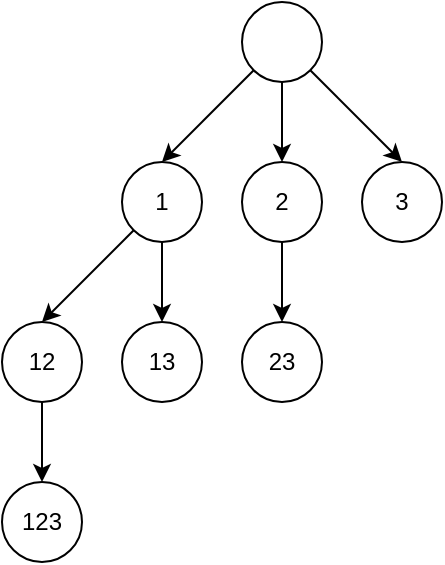 <mxfile version="21.3.8" type="github" pages="5">
  <diagram name="subset" id="z-7t3TM-I_AENikrjVKs">
    <mxGraphModel dx="1434" dy="764" grid="1" gridSize="10" guides="1" tooltips="1" connect="1" arrows="1" fold="1" page="1" pageScale="1" pageWidth="850" pageHeight="1100" math="0" shadow="0">
      <root>
        <mxCell id="0" />
        <mxCell id="1" parent="0" />
        <mxCell id="-znU9nYtAphwa5OVIRAE-12" style="edgeStyle=none;rounded=0;orthogonalLoop=1;jettySize=auto;html=1;exitX=0;exitY=1;exitDx=0;exitDy=0;entryX=0.5;entryY=0;entryDx=0;entryDy=0;" parent="1" source="-znU9nYtAphwa5OVIRAE-1" target="-znU9nYtAphwa5OVIRAE-3" edge="1">
          <mxGeometry relative="1" as="geometry" />
        </mxCell>
        <mxCell id="-znU9nYtAphwa5OVIRAE-19" style="edgeStyle=none;rounded=0;orthogonalLoop=1;jettySize=auto;html=1;exitX=0.5;exitY=1;exitDx=0;exitDy=0;entryX=0.5;entryY=0;entryDx=0;entryDy=0;" parent="1" source="-znU9nYtAphwa5OVIRAE-1" target="-znU9nYtAphwa5OVIRAE-17" edge="1">
          <mxGeometry relative="1" as="geometry" />
        </mxCell>
        <mxCell id="-znU9nYtAphwa5OVIRAE-1" value="1" style="ellipse;whiteSpace=wrap;html=1;aspect=fixed;" parent="1" vertex="1">
          <mxGeometry x="60" y="80" width="40" height="40" as="geometry" />
        </mxCell>
        <mxCell id="-znU9nYtAphwa5OVIRAE-24" style="edgeStyle=none;rounded=0;orthogonalLoop=1;jettySize=auto;html=1;exitX=0.5;exitY=1;exitDx=0;exitDy=0;entryX=0.5;entryY=0;entryDx=0;entryDy=0;" parent="1" source="-znU9nYtAphwa5OVIRAE-3" target="-znU9nYtAphwa5OVIRAE-23" edge="1">
          <mxGeometry relative="1" as="geometry" />
        </mxCell>
        <mxCell id="-znU9nYtAphwa5OVIRAE-3" value="12" style="ellipse;whiteSpace=wrap;html=1;aspect=fixed;" parent="1" vertex="1">
          <mxGeometry y="160" width="40" height="40" as="geometry" />
        </mxCell>
        <mxCell id="-znU9nYtAphwa5OVIRAE-20" style="edgeStyle=none;rounded=0;orthogonalLoop=1;jettySize=auto;html=1;exitX=0.5;exitY=1;exitDx=0;exitDy=0;" parent="1" source="-znU9nYtAphwa5OVIRAE-4" target="-znU9nYtAphwa5OVIRAE-18" edge="1">
          <mxGeometry relative="1" as="geometry" />
        </mxCell>
        <mxCell id="-znU9nYtAphwa5OVIRAE-4" value="2" style="ellipse;whiteSpace=wrap;html=1;aspect=fixed;" parent="1" vertex="1">
          <mxGeometry x="120" y="80" width="40" height="40" as="geometry" />
        </mxCell>
        <mxCell id="-znU9nYtAphwa5OVIRAE-11" style="edgeStyle=none;rounded=0;orthogonalLoop=1;jettySize=auto;html=1;exitX=0.5;exitY=1;exitDx=0;exitDy=0;entryX=0.5;entryY=0;entryDx=0;entryDy=0;" parent="1" source="-znU9nYtAphwa5OVIRAE-5" target="-znU9nYtAphwa5OVIRAE-4" edge="1">
          <mxGeometry relative="1" as="geometry" />
        </mxCell>
        <mxCell id="-znU9nYtAphwa5OVIRAE-13" style="edgeStyle=none;rounded=0;orthogonalLoop=1;jettySize=auto;html=1;exitX=0;exitY=1;exitDx=0;exitDy=0;entryX=0.5;entryY=0;entryDx=0;entryDy=0;" parent="1" source="-znU9nYtAphwa5OVIRAE-5" target="-znU9nYtAphwa5OVIRAE-1" edge="1">
          <mxGeometry relative="1" as="geometry" />
        </mxCell>
        <mxCell id="-znU9nYtAphwa5OVIRAE-16" style="edgeStyle=none;rounded=0;orthogonalLoop=1;jettySize=auto;html=1;exitX=1;exitY=1;exitDx=0;exitDy=0;entryX=0.5;entryY=0;entryDx=0;entryDy=0;" parent="1" source="-znU9nYtAphwa5OVIRAE-5" target="-znU9nYtAphwa5OVIRAE-14" edge="1">
          <mxGeometry relative="1" as="geometry" />
        </mxCell>
        <mxCell id="-znU9nYtAphwa5OVIRAE-5" value="" style="ellipse;whiteSpace=wrap;html=1;aspect=fixed;" parent="1" vertex="1">
          <mxGeometry x="120" width="40" height="40" as="geometry" />
        </mxCell>
        <mxCell id="-znU9nYtAphwa5OVIRAE-14" value="3" style="ellipse;whiteSpace=wrap;html=1;aspect=fixed;" parent="1" vertex="1">
          <mxGeometry x="180" y="80" width="40" height="40" as="geometry" />
        </mxCell>
        <mxCell id="-znU9nYtAphwa5OVIRAE-17" value="13" style="ellipse;whiteSpace=wrap;html=1;aspect=fixed;" parent="1" vertex="1">
          <mxGeometry x="60" y="160" width="40" height="40" as="geometry" />
        </mxCell>
        <mxCell id="-znU9nYtAphwa5OVIRAE-18" value="23" style="ellipse;whiteSpace=wrap;html=1;aspect=fixed;" parent="1" vertex="1">
          <mxGeometry x="120" y="160" width="40" height="40" as="geometry" />
        </mxCell>
        <mxCell id="-znU9nYtAphwa5OVIRAE-23" value="123" style="ellipse;whiteSpace=wrap;html=1;aspect=fixed;" parent="1" vertex="1">
          <mxGeometry y="240" width="40" height="40" as="geometry" />
        </mxCell>
      </root>
    </mxGraphModel>
  </diagram>
  <diagram id="zwt-rf4X9dYxbCTqdvKR" name="subset2">
    <mxGraphModel dx="1434" dy="764" grid="1" gridSize="10" guides="1" tooltips="1" connect="1" arrows="1" fold="1" page="1" pageScale="1" pageWidth="850" pageHeight="1100" math="0" shadow="0">
      <root>
        <mxCell id="0" />
        <mxCell id="1" parent="0" />
        <mxCell id="5VISD6F_8QFC-iNKdFDk-1" style="edgeStyle=none;rounded=0;orthogonalLoop=1;jettySize=auto;html=1;exitX=0;exitY=1;exitDx=0;exitDy=0;entryX=0.5;entryY=0;entryDx=0;entryDy=0;" parent="1" source="5VISD6F_8QFC-iNKdFDk-3" target="5VISD6F_8QFC-iNKdFDk-5" edge="1">
          <mxGeometry relative="1" as="geometry" />
        </mxCell>
        <mxCell id="5VISD6F_8QFC-iNKdFDk-2" style="edgeStyle=none;rounded=0;orthogonalLoop=1;jettySize=auto;html=1;exitX=0.5;exitY=1;exitDx=0;exitDy=0;entryX=0.5;entryY=0;entryDx=0;entryDy=0;dashed=1;dashPattern=8 8;" parent="1" source="5VISD6F_8QFC-iNKdFDk-3" target="5VISD6F_8QFC-iNKdFDk-13" edge="1">
          <mxGeometry relative="1" as="geometry" />
        </mxCell>
        <mxCell id="5VISD6F_8QFC-iNKdFDk-3" value="1" style="ellipse;whiteSpace=wrap;html=1;aspect=fixed;" parent="1" vertex="1">
          <mxGeometry x="60" y="80" width="40" height="40" as="geometry" />
        </mxCell>
        <mxCell id="5VISD6F_8QFC-iNKdFDk-4" style="edgeStyle=none;rounded=0;orthogonalLoop=1;jettySize=auto;html=1;exitX=0.5;exitY=1;exitDx=0;exitDy=0;entryX=0.5;entryY=0;entryDx=0;entryDy=0;" parent="1" source="5VISD6F_8QFC-iNKdFDk-5" target="5VISD6F_8QFC-iNKdFDk-15" edge="1">
          <mxGeometry relative="1" as="geometry" />
        </mxCell>
        <mxCell id="5VISD6F_8QFC-iNKdFDk-5" value="12" style="ellipse;whiteSpace=wrap;html=1;aspect=fixed;" parent="1" vertex="1">
          <mxGeometry y="160" width="40" height="40" as="geometry" />
        </mxCell>
        <mxCell id="5VISD6F_8QFC-iNKdFDk-6" style="edgeStyle=none;rounded=0;orthogonalLoop=1;jettySize=auto;html=1;exitX=0.5;exitY=1;exitDx=0;exitDy=0;" parent="1" source="5VISD6F_8QFC-iNKdFDk-7" target="5VISD6F_8QFC-iNKdFDk-14" edge="1">
          <mxGeometry relative="1" as="geometry" />
        </mxCell>
        <mxCell id="5VISD6F_8QFC-iNKdFDk-7" value="2" style="ellipse;whiteSpace=wrap;html=1;aspect=fixed;" parent="1" vertex="1">
          <mxGeometry x="120" y="80" width="40" height="40" as="geometry" />
        </mxCell>
        <mxCell id="5VISD6F_8QFC-iNKdFDk-8" style="edgeStyle=none;rounded=0;orthogonalLoop=1;jettySize=auto;html=1;exitX=0.5;exitY=1;exitDx=0;exitDy=0;entryX=0.5;entryY=0;entryDx=0;entryDy=0;" parent="1" source="5VISD6F_8QFC-iNKdFDk-11" target="5VISD6F_8QFC-iNKdFDk-7" edge="1">
          <mxGeometry relative="1" as="geometry" />
        </mxCell>
        <mxCell id="5VISD6F_8QFC-iNKdFDk-9" style="edgeStyle=none;rounded=0;orthogonalLoop=1;jettySize=auto;html=1;exitX=0;exitY=1;exitDx=0;exitDy=0;entryX=0.5;entryY=0;entryDx=0;entryDy=0;" parent="1" source="5VISD6F_8QFC-iNKdFDk-11" target="5VISD6F_8QFC-iNKdFDk-3" edge="1">
          <mxGeometry relative="1" as="geometry" />
        </mxCell>
        <mxCell id="5VISD6F_8QFC-iNKdFDk-10" style="edgeStyle=none;rounded=0;orthogonalLoop=1;jettySize=auto;html=1;exitX=1;exitY=1;exitDx=0;exitDy=0;entryX=0.5;entryY=0;entryDx=0;entryDy=0;dashed=1;dashPattern=8 8;" parent="1" source="5VISD6F_8QFC-iNKdFDk-11" target="5VISD6F_8QFC-iNKdFDk-12" edge="1">
          <mxGeometry relative="1" as="geometry" />
        </mxCell>
        <mxCell id="5VISD6F_8QFC-iNKdFDk-11" value="" style="ellipse;whiteSpace=wrap;html=1;aspect=fixed;" parent="1" vertex="1">
          <mxGeometry x="120" width="40" height="40" as="geometry" />
        </mxCell>
        <mxCell id="5VISD6F_8QFC-iNKdFDk-12" value="2" style="ellipse;whiteSpace=wrap;html=1;aspect=fixed;dashed=1;dashPattern=8 8;" parent="1" vertex="1">
          <mxGeometry x="180" y="80" width="40" height="40" as="geometry" />
        </mxCell>
        <mxCell id="5VISD6F_8QFC-iNKdFDk-13" value="12" style="ellipse;whiteSpace=wrap;html=1;aspect=fixed;dashed=1;dashPattern=8 8;" parent="1" vertex="1">
          <mxGeometry x="60" y="160" width="40" height="40" as="geometry" />
        </mxCell>
        <mxCell id="5VISD6F_8QFC-iNKdFDk-14" value="22" style="ellipse;whiteSpace=wrap;html=1;aspect=fixed;" parent="1" vertex="1">
          <mxGeometry x="120" y="160" width="40" height="40" as="geometry" />
        </mxCell>
        <mxCell id="5VISD6F_8QFC-iNKdFDk-15" value="122" style="ellipse;whiteSpace=wrap;html=1;aspect=fixed;" parent="1" vertex="1">
          <mxGeometry y="240" width="40" height="40" as="geometry" />
        </mxCell>
      </root>
    </mxGraphModel>
  </diagram>
  <diagram id="cQlfwwW7TkNzW7YeyrSo" name="parenthness">
    <mxGraphModel dx="1434" dy="764" grid="1" gridSize="10" guides="1" tooltips="1" connect="1" arrows="1" fold="1" page="1" pageScale="1" pageWidth="850" pageHeight="1100" math="0" shadow="0">
      <root>
        <mxCell id="0" />
        <mxCell id="1" parent="0" />
        <mxCell id="f3b9NneilI_QYUyo1wlg-9" style="edgeStyle=none;rounded=0;orthogonalLoop=1;jettySize=auto;html=1;exitX=0;exitY=1;exitDx=0;exitDy=0;entryX=0.5;entryY=0;entryDx=0;entryDy=0;" parent="1" source="f3b9NneilI_QYUyo1wlg-11" target="f3b9NneilI_QYUyo1wlg-16" edge="1">
          <mxGeometry relative="1" as="geometry">
            <mxPoint x="80" y="160" as="targetPoint" />
          </mxGeometry>
        </mxCell>
        <mxCell id="f3b9NneilI_QYUyo1wlg-18" style="edgeStyle=none;rounded=0;orthogonalLoop=1;jettySize=auto;html=1;exitX=1;exitY=1;exitDx=0;exitDy=0;entryX=0.5;entryY=0;entryDx=0;entryDy=0;" parent="1" source="f3b9NneilI_QYUyo1wlg-11" target="f3b9NneilI_QYUyo1wlg-17" edge="1">
          <mxGeometry relative="1" as="geometry" />
        </mxCell>
        <mxCell id="f3b9NneilI_QYUyo1wlg-11" value="(" style="ellipse;whiteSpace=wrap;html=1;aspect=fixed;" parent="1" vertex="1">
          <mxGeometry x="120" y="80" width="40" height="40" as="geometry" />
        </mxCell>
        <mxCell id="f3b9NneilI_QYUyo1wlg-21" style="edgeStyle=none;rounded=0;orthogonalLoop=1;jettySize=auto;html=1;exitX=1;exitY=1;exitDx=0;exitDy=0;entryX=0.5;entryY=0;entryDx=0;entryDy=0;" parent="1" source="f3b9NneilI_QYUyo1wlg-16" target="f3b9NneilI_QYUyo1wlg-19" edge="1">
          <mxGeometry relative="1" as="geometry" />
        </mxCell>
        <mxCell id="f3b9NneilI_QYUyo1wlg-44" style="edgeStyle=none;rounded=0;orthogonalLoop=1;jettySize=auto;html=1;exitX=0;exitY=1;exitDx=0;exitDy=0;entryX=0.5;entryY=0;entryDx=0;entryDy=0;" parent="1" source="f3b9NneilI_QYUyo1wlg-16" target="f3b9NneilI_QYUyo1wlg-43" edge="1">
          <mxGeometry relative="1" as="geometry" />
        </mxCell>
        <mxCell id="f3b9NneilI_QYUyo1wlg-16" value="((" style="ellipse;whiteSpace=wrap;html=1;aspect=fixed;" parent="1" vertex="1">
          <mxGeometry x="60" y="160" width="40" height="40" as="geometry" />
        </mxCell>
        <mxCell id="f3b9NneilI_QYUyo1wlg-28" style="edgeStyle=none;rounded=0;orthogonalLoop=1;jettySize=auto;html=1;exitX=0;exitY=1;exitDx=0;exitDy=0;entryX=0.5;entryY=0;entryDx=0;entryDy=0;" parent="1" source="f3b9NneilI_QYUyo1wlg-17" target="f3b9NneilI_QYUyo1wlg-20" edge="1">
          <mxGeometry relative="1" as="geometry" />
        </mxCell>
        <mxCell id="f3b9NneilI_QYUyo1wlg-17" value="()" style="ellipse;whiteSpace=wrap;html=1;aspect=fixed;" parent="1" vertex="1">
          <mxGeometry x="220" y="160" width="40" height="40" as="geometry" />
        </mxCell>
        <mxCell id="f3b9NneilI_QYUyo1wlg-26" style="edgeStyle=none;rounded=0;orthogonalLoop=1;jettySize=auto;html=1;exitX=1;exitY=1;exitDx=0;exitDy=0;entryX=0.5;entryY=0;entryDx=0;entryDy=0;" parent="1" source="f3b9NneilI_QYUyo1wlg-19" target="f3b9NneilI_QYUyo1wlg-25" edge="1">
          <mxGeometry relative="1" as="geometry" />
        </mxCell>
        <mxCell id="f3b9NneilI_QYUyo1wlg-54" style="edgeStyle=none;rounded=0;orthogonalLoop=1;jettySize=auto;html=1;exitX=0;exitY=1;exitDx=0;exitDy=0;entryX=0.5;entryY=0;entryDx=0;entryDy=0;" parent="1" source="f3b9NneilI_QYUyo1wlg-19" target="f3b9NneilI_QYUyo1wlg-51" edge="1">
          <mxGeometry relative="1" as="geometry" />
        </mxCell>
        <mxCell id="f3b9NneilI_QYUyo1wlg-19" value="(()" style="ellipse;whiteSpace=wrap;html=1;aspect=fixed;" parent="1" vertex="1">
          <mxGeometry x="90" y="240" width="40" height="40" as="geometry" />
        </mxCell>
        <mxCell id="f3b9NneilI_QYUyo1wlg-29" style="edgeStyle=none;rounded=0;orthogonalLoop=1;jettySize=auto;html=1;exitX=0.5;exitY=1;exitDx=0;exitDy=0;entryX=0.5;entryY=0;entryDx=0;entryDy=0;" parent="1" source="f3b9NneilI_QYUyo1wlg-20" target="f3b9NneilI_QYUyo1wlg-27" edge="1">
          <mxGeometry relative="1" as="geometry" />
        </mxCell>
        <mxCell id="f3b9NneilI_QYUyo1wlg-59" style="edgeStyle=none;rounded=0;orthogonalLoop=1;jettySize=auto;html=1;exitX=1;exitY=1;exitDx=0;exitDy=0;entryX=0.5;entryY=0;entryDx=0;entryDy=0;" parent="1" source="f3b9NneilI_QYUyo1wlg-20" target="f3b9NneilI_QYUyo1wlg-58" edge="1">
          <mxGeometry relative="1" as="geometry" />
        </mxCell>
        <mxCell id="f3b9NneilI_QYUyo1wlg-20" value="()(" style="ellipse;whiteSpace=wrap;html=1;aspect=fixed;" parent="1" vertex="1">
          <mxGeometry x="180" y="240" width="40" height="40" as="geometry" />
        </mxCell>
        <mxCell id="f3b9NneilI_QYUyo1wlg-65" style="edgeStyle=none;rounded=0;orthogonalLoop=1;jettySize=auto;html=1;exitX=0.5;exitY=1;exitDx=0;exitDy=0;entryX=0.5;entryY=0;entryDx=0;entryDy=0;" parent="1" source="f3b9NneilI_QYUyo1wlg-25" target="f3b9NneilI_QYUyo1wlg-63" edge="1">
          <mxGeometry relative="1" as="geometry" />
        </mxCell>
        <mxCell id="f3b9NneilI_QYUyo1wlg-25" value="(())" style="ellipse;whiteSpace=wrap;html=1;aspect=fixed;" parent="1" vertex="1">
          <mxGeometry x="120" y="320" width="40" height="40" as="geometry" />
        </mxCell>
        <mxCell id="f3b9NneilI_QYUyo1wlg-61" style="edgeStyle=none;rounded=0;orthogonalLoop=1;jettySize=auto;html=1;exitX=0.5;exitY=1;exitDx=0;exitDy=0;entryX=0.5;entryY=0;entryDx=0;entryDy=0;strokeColor=#FF6666;" parent="1" source="f3b9NneilI_QYUyo1wlg-27" target="f3b9NneilI_QYUyo1wlg-60" edge="1">
          <mxGeometry relative="1" as="geometry" />
        </mxCell>
        <mxCell id="f3b9NneilI_QYUyo1wlg-27" value="()((" style="ellipse;whiteSpace=wrap;html=1;aspect=fixed;" parent="1" vertex="1">
          <mxGeometry x="180" y="320" width="40" height="40" as="geometry" />
        </mxCell>
        <mxCell id="f3b9NneilI_QYUyo1wlg-48" style="edgeStyle=none;rounded=0;orthogonalLoop=1;jettySize=auto;html=1;exitX=0.5;exitY=1;exitDx=0;exitDy=0;entryX=0.5;entryY=0;entryDx=0;entryDy=0;strokeColor=#FF6666;" parent="1" source="f3b9NneilI_QYUyo1wlg-43" target="f3b9NneilI_QYUyo1wlg-47" edge="1">
          <mxGeometry relative="1" as="geometry">
            <mxPoint x="20" y="320" as="targetPoint" />
          </mxGeometry>
        </mxCell>
        <mxCell id="f3b9NneilI_QYUyo1wlg-43" value="(((" style="ellipse;whiteSpace=wrap;html=1;aspect=fixed;" parent="1" vertex="1">
          <mxGeometry y="240" width="40" height="40" as="geometry" />
        </mxCell>
        <mxCell id="f3b9NneilI_QYUyo1wlg-47" value="((()))" style="ellipse;whiteSpace=wrap;html=1;aspect=fixed;strokeColor=#FF6666;fontColor=#FF6666;" parent="1" vertex="1">
          <mxGeometry y="320" width="40" height="40" as="geometry" />
        </mxCell>
        <mxCell id="f3b9NneilI_QYUyo1wlg-55" style="edgeStyle=none;rounded=0;orthogonalLoop=1;jettySize=auto;html=1;exitX=0.5;exitY=1;exitDx=0;exitDy=0;entryX=0.5;entryY=0;entryDx=0;entryDy=0;strokeColor=#FF6666;" parent="1" source="f3b9NneilI_QYUyo1wlg-51" target="f3b9NneilI_QYUyo1wlg-52" edge="1">
          <mxGeometry relative="1" as="geometry">
            <mxPoint x="100" y="400" as="targetPoint" />
          </mxGeometry>
        </mxCell>
        <mxCell id="f3b9NneilI_QYUyo1wlg-51" value="(()(" style="ellipse;whiteSpace=wrap;html=1;aspect=fixed;" parent="1" vertex="1">
          <mxGeometry x="60" y="320" width="40" height="40" as="geometry" />
        </mxCell>
        <mxCell id="f3b9NneilI_QYUyo1wlg-52" value="(()())" style="ellipse;whiteSpace=wrap;html=1;aspect=fixed;strokeColor=#FF6666;fontColor=#FF6666;" parent="1" vertex="1">
          <mxGeometry x="60" y="400" width="40" height="40" as="geometry" />
        </mxCell>
        <mxCell id="f3b9NneilI_QYUyo1wlg-69" style="edgeStyle=none;rounded=0;orthogonalLoop=1;jettySize=auto;html=1;exitX=0.5;exitY=1;exitDx=0;exitDy=0;entryX=0.5;entryY=0;entryDx=0;entryDy=0;" parent="1" source="f3b9NneilI_QYUyo1wlg-58" target="f3b9NneilI_QYUyo1wlg-67" edge="1">
          <mxGeometry relative="1" as="geometry" />
        </mxCell>
        <mxCell id="f3b9NneilI_QYUyo1wlg-58" value="()()" style="ellipse;whiteSpace=wrap;html=1;aspect=fixed;" parent="1" vertex="1">
          <mxGeometry x="240" y="320" width="40" height="40" as="geometry" />
        </mxCell>
        <mxCell id="f3b9NneilI_QYUyo1wlg-60" value="()(())" style="ellipse;whiteSpace=wrap;html=1;aspect=fixed;strokeColor=#FF6666;fontColor=#FF6666;" parent="1" vertex="1">
          <mxGeometry x="180" y="400" width="40" height="40" as="geometry" />
        </mxCell>
        <mxCell id="f3b9NneilI_QYUyo1wlg-66" style="edgeStyle=none;rounded=0;orthogonalLoop=1;jettySize=auto;html=1;exitX=0.5;exitY=1;exitDx=0;exitDy=0;entryX=0.5;entryY=0;entryDx=0;entryDy=0;strokeColor=#FF6666;" parent="1" source="f3b9NneilI_QYUyo1wlg-63" target="f3b9NneilI_QYUyo1wlg-64" edge="1">
          <mxGeometry relative="1" as="geometry" />
        </mxCell>
        <mxCell id="f3b9NneilI_QYUyo1wlg-63" value="(())(" style="ellipse;whiteSpace=wrap;html=1;aspect=fixed;" parent="1" vertex="1">
          <mxGeometry x="120" y="400" width="40" height="40" as="geometry" />
        </mxCell>
        <mxCell id="f3b9NneilI_QYUyo1wlg-64" value="(())()" style="ellipse;whiteSpace=wrap;html=1;aspect=fixed;strokeColor=#FF6666;fontColor=#FF6666;" parent="1" vertex="1">
          <mxGeometry x="120" y="480" width="40" height="40" as="geometry" />
        </mxCell>
        <mxCell id="f3b9NneilI_QYUyo1wlg-70" style="edgeStyle=none;rounded=0;orthogonalLoop=1;jettySize=auto;html=1;exitX=0.5;exitY=1;exitDx=0;exitDy=0;entryX=0.5;entryY=0;entryDx=0;entryDy=0;strokeColor=#FF6666;" parent="1" source="f3b9NneilI_QYUyo1wlg-67" target="f3b9NneilI_QYUyo1wlg-68" edge="1">
          <mxGeometry relative="1" as="geometry" />
        </mxCell>
        <mxCell id="f3b9NneilI_QYUyo1wlg-67" value="()()(" style="ellipse;whiteSpace=wrap;html=1;aspect=fixed;" parent="1" vertex="1">
          <mxGeometry x="240" y="400" width="40" height="40" as="geometry" />
        </mxCell>
        <mxCell id="f3b9NneilI_QYUyo1wlg-68" value="()()()" style="ellipse;whiteSpace=wrap;html=1;aspect=fixed;strokeColor=#FF6666;fontColor=#FF6666;" parent="1" vertex="1">
          <mxGeometry x="240" y="480" width="40" height="40" as="geometry" />
        </mxCell>
        <mxCell id="f3b9NneilI_QYUyo1wlg-72" style="edgeStyle=none;rounded=0;orthogonalLoop=1;jettySize=auto;html=1;exitX=0.5;exitY=1;exitDx=0;exitDy=0;entryX=0.5;entryY=0;entryDx=0;entryDy=0;" parent="1" source="f3b9NneilI_QYUyo1wlg-71" target="f3b9NneilI_QYUyo1wlg-11" edge="1">
          <mxGeometry relative="1" as="geometry" />
        </mxCell>
        <mxCell id="f3b9NneilI_QYUyo1wlg-71" value="" style="ellipse;whiteSpace=wrap;html=1;aspect=fixed;" parent="1" vertex="1">
          <mxGeometry x="120" width="40" height="40" as="geometry" />
        </mxCell>
      </root>
    </mxGraphModel>
  </diagram>
  <diagram id="o3MwAlCp3uKGz7f_UXQ0" name="permutations">
    <mxGraphModel dx="1434" dy="764" grid="1" gridSize="10" guides="1" tooltips="1" connect="1" arrows="1" fold="1" page="1" pageScale="1" pageWidth="850" pageHeight="1100" math="0" shadow="0">
      <root>
        <mxCell id="0" />
        <mxCell id="1" parent="0" />
        <mxCell id="UB3tiR5sJiCwv27-if0p-1" style="edgeStyle=none;rounded=0;orthogonalLoop=1;jettySize=auto;html=1;exitX=0;exitY=1;exitDx=0;exitDy=0;entryX=0.5;entryY=0;entryDx=0;entryDy=0;" parent="1" source="UB3tiR5sJiCwv27-if0p-3" target="UB3tiR5sJiCwv27-if0p-4" edge="1">
          <mxGeometry relative="1" as="geometry" />
        </mxCell>
        <mxCell id="UB3tiR5sJiCwv27-if0p-2" style="edgeStyle=none;rounded=0;orthogonalLoop=1;jettySize=auto;html=1;exitX=1;exitY=1;exitDx=0;exitDy=0;entryX=0.5;entryY=0;entryDx=0;entryDy=0;" parent="1" source="UB3tiR5sJiCwv27-if0p-3" target="UB3tiR5sJiCwv27-if0p-12" edge="1">
          <mxGeometry relative="1" as="geometry" />
        </mxCell>
        <mxCell id="UB3tiR5sJiCwv27-if0p-3" value="&lt;font color=&quot;#ff6666&quot;&gt;1&lt;/font&gt;23" style="ellipse;whiteSpace=wrap;html=1;aspect=fixed;" parent="1" vertex="1">
          <mxGeometry x="30" y="80" width="40" height="40" as="geometry" />
        </mxCell>
        <mxCell id="UB3tiR5sJiCwv27-if0p-4" value="1&lt;font color=&quot;#ff6666&quot;&gt;2&lt;/font&gt;3" style="ellipse;whiteSpace=wrap;html=1;aspect=fixed;" parent="1" vertex="1">
          <mxGeometry y="160" width="40" height="40" as="geometry" />
        </mxCell>
        <mxCell id="UB3tiR5sJiCwv27-if0p-5" style="edgeStyle=none;rounded=0;orthogonalLoop=1;jettySize=auto;html=1;exitX=0;exitY=1;exitDx=0;exitDy=0;" parent="1" source="UB3tiR5sJiCwv27-if0p-6" target="UB3tiR5sJiCwv27-if0p-13" edge="1">
          <mxGeometry relative="1" as="geometry" />
        </mxCell>
        <mxCell id="UB3tiR5sJiCwv27-if0p-15" style="rounded=0;orthogonalLoop=1;jettySize=auto;html=1;exitX=1;exitY=1;exitDx=0;exitDy=0;entryX=0.5;entryY=0;entryDx=0;entryDy=0;" parent="1" source="UB3tiR5sJiCwv27-if0p-6" target="UB3tiR5sJiCwv27-if0p-14" edge="1">
          <mxGeometry relative="1" as="geometry" />
        </mxCell>
        <mxCell id="UB3tiR5sJiCwv27-if0p-6" value="&lt;font color=&quot;#ff6666&quot;&gt;21&lt;/font&gt;3" style="ellipse;whiteSpace=wrap;html=1;aspect=fixed;" parent="1" vertex="1">
          <mxGeometry x="150" y="80" width="40" height="40" as="geometry" />
        </mxCell>
        <mxCell id="UB3tiR5sJiCwv27-if0p-7" style="edgeStyle=none;rounded=0;orthogonalLoop=1;jettySize=auto;html=1;exitX=0.5;exitY=1;exitDx=0;exitDy=0;entryX=0.5;entryY=0;entryDx=0;entryDy=0;" parent="1" source="UB3tiR5sJiCwv27-if0p-10" target="UB3tiR5sJiCwv27-if0p-6" edge="1">
          <mxGeometry relative="1" as="geometry" />
        </mxCell>
        <mxCell id="UB3tiR5sJiCwv27-if0p-8" style="edgeStyle=none;rounded=0;orthogonalLoop=1;jettySize=auto;html=1;exitX=0;exitY=1;exitDx=0;exitDy=0;entryX=0.5;entryY=0;entryDx=0;entryDy=0;" parent="1" source="UB3tiR5sJiCwv27-if0p-10" target="UB3tiR5sJiCwv27-if0p-3" edge="1">
          <mxGeometry relative="1" as="geometry" />
        </mxCell>
        <mxCell id="UB3tiR5sJiCwv27-if0p-9" style="edgeStyle=none;rounded=0;orthogonalLoop=1;jettySize=auto;html=1;exitX=1;exitY=1;exitDx=0;exitDy=0;entryX=0.5;entryY=0;entryDx=0;entryDy=0;" parent="1" source="UB3tiR5sJiCwv27-if0p-10" target="UB3tiR5sJiCwv27-if0p-11" edge="1">
          <mxGeometry relative="1" as="geometry" />
        </mxCell>
        <mxCell id="UB3tiR5sJiCwv27-if0p-10" value="123" style="ellipse;whiteSpace=wrap;html=1;aspect=fixed;" parent="1" vertex="1">
          <mxGeometry x="150" width="40" height="40" as="geometry" />
        </mxCell>
        <mxCell id="UB3tiR5sJiCwv27-if0p-18" style="rounded=0;orthogonalLoop=1;jettySize=auto;html=1;exitX=0;exitY=1;exitDx=0;exitDy=0;entryX=0.5;entryY=0;entryDx=0;entryDy=0;" parent="1" source="UB3tiR5sJiCwv27-if0p-11" target="UB3tiR5sJiCwv27-if0p-16" edge="1">
          <mxGeometry relative="1" as="geometry" />
        </mxCell>
        <mxCell id="UB3tiR5sJiCwv27-if0p-19" style="rounded=0;orthogonalLoop=1;jettySize=auto;html=1;exitX=1;exitY=1;exitDx=0;exitDy=0;entryX=0.5;entryY=0;entryDx=0;entryDy=0;" parent="1" source="UB3tiR5sJiCwv27-if0p-11" target="UB3tiR5sJiCwv27-if0p-17" edge="1">
          <mxGeometry relative="1" as="geometry" />
        </mxCell>
        <mxCell id="UB3tiR5sJiCwv27-if0p-11" value="&lt;font color=&quot;#ff6666&quot;&gt;3&lt;/font&gt;2&lt;font color=&quot;#ff6666&quot;&gt;1&lt;/font&gt;" style="ellipse;whiteSpace=wrap;html=1;aspect=fixed;" parent="1" vertex="1">
          <mxGeometry x="270" y="80" width="40" height="40" as="geometry" />
        </mxCell>
        <mxCell id="UB3tiR5sJiCwv27-if0p-12" value="1&lt;font color=&quot;#ff6666&quot;&gt;32&lt;/font&gt;" style="ellipse;whiteSpace=wrap;html=1;aspect=fixed;" parent="1" vertex="1">
          <mxGeometry x="60" y="160" width="40" height="40" as="geometry" />
        </mxCell>
        <mxCell id="UB3tiR5sJiCwv27-if0p-13" value="2&lt;font color=&quot;#ff6666&quot;&gt;1&lt;/font&gt;3" style="ellipse;whiteSpace=wrap;html=1;aspect=fixed;" parent="1" vertex="1">
          <mxGeometry x="120" y="160" width="40" height="40" as="geometry" />
        </mxCell>
        <mxCell id="UB3tiR5sJiCwv27-if0p-14" value="2&lt;font color=&quot;#ff6666&quot;&gt;31&lt;/font&gt;" style="ellipse;whiteSpace=wrap;html=1;aspect=fixed;" parent="1" vertex="1">
          <mxGeometry x="180" y="160" width="40" height="40" as="geometry" />
        </mxCell>
        <mxCell id="UB3tiR5sJiCwv27-if0p-16" value="&lt;font color=&quot;#ff6666&quot;&gt;3&lt;/font&gt;21" style="ellipse;whiteSpace=wrap;html=1;aspect=fixed;" parent="1" vertex="1">
          <mxGeometry x="240" y="160" width="40" height="40" as="geometry" />
        </mxCell>
        <mxCell id="UB3tiR5sJiCwv27-if0p-17" value="3&lt;font color=&quot;#ff6666&quot;&gt;12&lt;/font&gt;" style="ellipse;whiteSpace=wrap;html=1;aspect=fixed;" parent="1" vertex="1">
          <mxGeometry x="300" y="160" width="40" height="40" as="geometry" />
        </mxCell>
        <mxCell id="oc2ivIrpC-vywhz-4_PA-1" value="depth 0" style="text;html=1;strokeColor=none;fillColor=none;align=center;verticalAlign=middle;whiteSpace=wrap;rounded=0;" vertex="1" parent="1">
          <mxGeometry x="350" y="5" width="60" height="30" as="geometry" />
        </mxCell>
        <mxCell id="oc2ivIrpC-vywhz-4_PA-2" value="depth 1" style="text;html=1;strokeColor=none;fillColor=none;align=center;verticalAlign=middle;whiteSpace=wrap;rounded=0;" vertex="1" parent="1">
          <mxGeometry x="350" y="85" width="60" height="30" as="geometry" />
        </mxCell>
        <mxCell id="oc2ivIrpC-vywhz-4_PA-3" value="depth 2" style="text;html=1;strokeColor=none;fillColor=none;align=center;verticalAlign=middle;whiteSpace=wrap;rounded=0;" vertex="1" parent="1">
          <mxGeometry x="350" y="165" width="60" height="30" as="geometry" />
        </mxCell>
      </root>
    </mxGraphModel>
  </diagram>
  <diagram name="permutations2" id="xrF2sbvF9rnCOy_DVcfI">
    <mxGraphModel dx="1434" dy="764" grid="1" gridSize="10" guides="1" tooltips="1" connect="1" arrows="1" fold="1" page="1" pageScale="1" pageWidth="850" pageHeight="1100" math="0" shadow="0">
      <root>
        <mxCell id="GszRnX6fwpWgMBKmjABB-0" />
        <mxCell id="GszRnX6fwpWgMBKmjABB-1" parent="GszRnX6fwpWgMBKmjABB-0" />
        <mxCell id="GszRnX6fwpWgMBKmjABB-2" style="edgeStyle=none;rounded=0;orthogonalLoop=1;jettySize=auto;html=1;exitX=0;exitY=1;exitDx=0;exitDy=0;entryX=0.5;entryY=0;entryDx=0;entryDy=0;" edge="1" parent="GszRnX6fwpWgMBKmjABB-1" source="GszRnX6fwpWgMBKmjABB-4" target="GszRnX6fwpWgMBKmjABB-5">
          <mxGeometry relative="1" as="geometry" />
        </mxCell>
        <mxCell id="GszRnX6fwpWgMBKmjABB-3" style="edgeStyle=none;rounded=0;orthogonalLoop=1;jettySize=auto;html=1;exitX=1;exitY=1;exitDx=0;exitDy=0;entryX=0.5;entryY=0;entryDx=0;entryDy=0;" edge="1" parent="GszRnX6fwpWgMBKmjABB-1" source="GszRnX6fwpWgMBKmjABB-4" target="GszRnX6fwpWgMBKmjABB-16">
          <mxGeometry relative="1" as="geometry" />
        </mxCell>
        <mxCell id="GszRnX6fwpWgMBKmjABB-4" value="&lt;font color=&quot;#ff6666&quot;&gt;1&lt;/font&gt;12" style="ellipse;whiteSpace=wrap;html=1;aspect=fixed;" vertex="1" parent="GszRnX6fwpWgMBKmjABB-1">
          <mxGeometry x="30" y="80" width="40" height="40" as="geometry" />
        </mxCell>
        <mxCell id="GszRnX6fwpWgMBKmjABB-5" value="1&lt;font color=&quot;#ff6666&quot;&gt;1&lt;/font&gt;2" style="ellipse;whiteSpace=wrap;html=1;aspect=fixed;" vertex="1" parent="GszRnX6fwpWgMBKmjABB-1">
          <mxGeometry y="160" width="40" height="40" as="geometry" />
        </mxCell>
        <mxCell id="GszRnX6fwpWgMBKmjABB-8" value="&lt;font color=&quot;#ff6666&quot;&gt;11&lt;/font&gt;2" style="ellipse;whiteSpace=wrap;html=1;aspect=fixed;dashed=1;dashPattern=8 8;" vertex="1" parent="GszRnX6fwpWgMBKmjABB-1">
          <mxGeometry x="150" y="80" width="40" height="40" as="geometry" />
        </mxCell>
        <mxCell id="GszRnX6fwpWgMBKmjABB-9" style="edgeStyle=none;rounded=0;orthogonalLoop=1;jettySize=auto;html=1;exitX=0.5;exitY=1;exitDx=0;exitDy=0;entryX=0.5;entryY=0;entryDx=0;entryDy=0;" edge="1" parent="GszRnX6fwpWgMBKmjABB-1" source="GszRnX6fwpWgMBKmjABB-12" target="GszRnX6fwpWgMBKmjABB-8">
          <mxGeometry relative="1" as="geometry" />
        </mxCell>
        <mxCell id="GszRnX6fwpWgMBKmjABB-10" style="edgeStyle=none;rounded=0;orthogonalLoop=1;jettySize=auto;html=1;exitX=0;exitY=1;exitDx=0;exitDy=0;entryX=0.5;entryY=0;entryDx=0;entryDy=0;" edge="1" parent="GszRnX6fwpWgMBKmjABB-1" source="GszRnX6fwpWgMBKmjABB-12" target="GszRnX6fwpWgMBKmjABB-4">
          <mxGeometry relative="1" as="geometry" />
        </mxCell>
        <mxCell id="GszRnX6fwpWgMBKmjABB-11" style="edgeStyle=none;rounded=0;orthogonalLoop=1;jettySize=auto;html=1;exitX=1;exitY=1;exitDx=0;exitDy=0;entryX=0.5;entryY=0;entryDx=0;entryDy=0;" edge="1" parent="GszRnX6fwpWgMBKmjABB-1" source="GszRnX6fwpWgMBKmjABB-12" target="GszRnX6fwpWgMBKmjABB-15">
          <mxGeometry relative="1" as="geometry" />
        </mxCell>
        <mxCell id="GszRnX6fwpWgMBKmjABB-12" value="112" style="ellipse;whiteSpace=wrap;html=1;aspect=fixed;" vertex="1" parent="GszRnX6fwpWgMBKmjABB-1">
          <mxGeometry x="150" width="40" height="40" as="geometry" />
        </mxCell>
        <mxCell id="GszRnX6fwpWgMBKmjABB-13" style="rounded=0;orthogonalLoop=1;jettySize=auto;html=1;exitX=0;exitY=1;exitDx=0;exitDy=0;entryX=0.5;entryY=0;entryDx=0;entryDy=0;" edge="1" parent="GszRnX6fwpWgMBKmjABB-1" source="GszRnX6fwpWgMBKmjABB-15" target="GszRnX6fwpWgMBKmjABB-19">
          <mxGeometry relative="1" as="geometry" />
        </mxCell>
        <mxCell id="GszRnX6fwpWgMBKmjABB-14" style="rounded=0;orthogonalLoop=1;jettySize=auto;html=1;exitX=1;exitY=1;exitDx=0;exitDy=0;entryX=0.5;entryY=0;entryDx=0;entryDy=0;" edge="1" parent="GszRnX6fwpWgMBKmjABB-1" source="GszRnX6fwpWgMBKmjABB-15" target="GszRnX6fwpWgMBKmjABB-20">
          <mxGeometry relative="1" as="geometry" />
        </mxCell>
        <mxCell id="GszRnX6fwpWgMBKmjABB-15" value="&lt;font color=&quot;#ff6666&quot;&gt;2&lt;/font&gt;1&lt;font color=&quot;#ff6666&quot;&gt;1&lt;/font&gt;" style="ellipse;whiteSpace=wrap;html=1;aspect=fixed;" vertex="1" parent="GszRnX6fwpWgMBKmjABB-1">
          <mxGeometry x="270" y="80" width="40" height="40" as="geometry" />
        </mxCell>
        <mxCell id="GszRnX6fwpWgMBKmjABB-16" value="1&lt;font color=&quot;#ff6666&quot;&gt;21&lt;/font&gt;" style="ellipse;whiteSpace=wrap;html=1;aspect=fixed;" vertex="1" parent="GszRnX6fwpWgMBKmjABB-1">
          <mxGeometry x="60" y="160" width="40" height="40" as="geometry" />
        </mxCell>
        <mxCell id="GszRnX6fwpWgMBKmjABB-19" value="&lt;font color=&quot;#ff6666&quot;&gt;2&lt;/font&gt;11" style="ellipse;whiteSpace=wrap;html=1;aspect=fixed;" vertex="1" parent="GszRnX6fwpWgMBKmjABB-1">
          <mxGeometry x="240" y="160" width="40" height="40" as="geometry" />
        </mxCell>
        <mxCell id="GszRnX6fwpWgMBKmjABB-20" value="2&lt;font color=&quot;#ff6666&quot;&gt;11&lt;/font&gt;" style="ellipse;whiteSpace=wrap;html=1;aspect=fixed;dashed=1;dashPattern=8 8;" vertex="1" parent="GszRnX6fwpWgMBKmjABB-1">
          <mxGeometry x="300" y="160" width="40" height="40" as="geometry" />
        </mxCell>
        <mxCell id="w_YIxxHlJgXP6a3Add2V-0" value="depth 0" style="text;html=1;strokeColor=none;fillColor=none;align=center;verticalAlign=middle;whiteSpace=wrap;rounded=0;" vertex="1" parent="GszRnX6fwpWgMBKmjABB-1">
          <mxGeometry x="350" y="5" width="60" height="30" as="geometry" />
        </mxCell>
        <mxCell id="w_YIxxHlJgXP6a3Add2V-1" value="depth 1" style="text;html=1;strokeColor=none;fillColor=none;align=center;verticalAlign=middle;whiteSpace=wrap;rounded=0;" vertex="1" parent="GszRnX6fwpWgMBKmjABB-1">
          <mxGeometry x="350" y="85" width="60" height="30" as="geometry" />
        </mxCell>
        <mxCell id="w_YIxxHlJgXP6a3Add2V-2" value="depth 2" style="text;html=1;strokeColor=none;fillColor=none;align=center;verticalAlign=middle;whiteSpace=wrap;rounded=0;" vertex="1" parent="GszRnX6fwpWgMBKmjABB-1">
          <mxGeometry x="350" y="165" width="60" height="30" as="geometry" />
        </mxCell>
      </root>
    </mxGraphModel>
  </diagram>
</mxfile>

